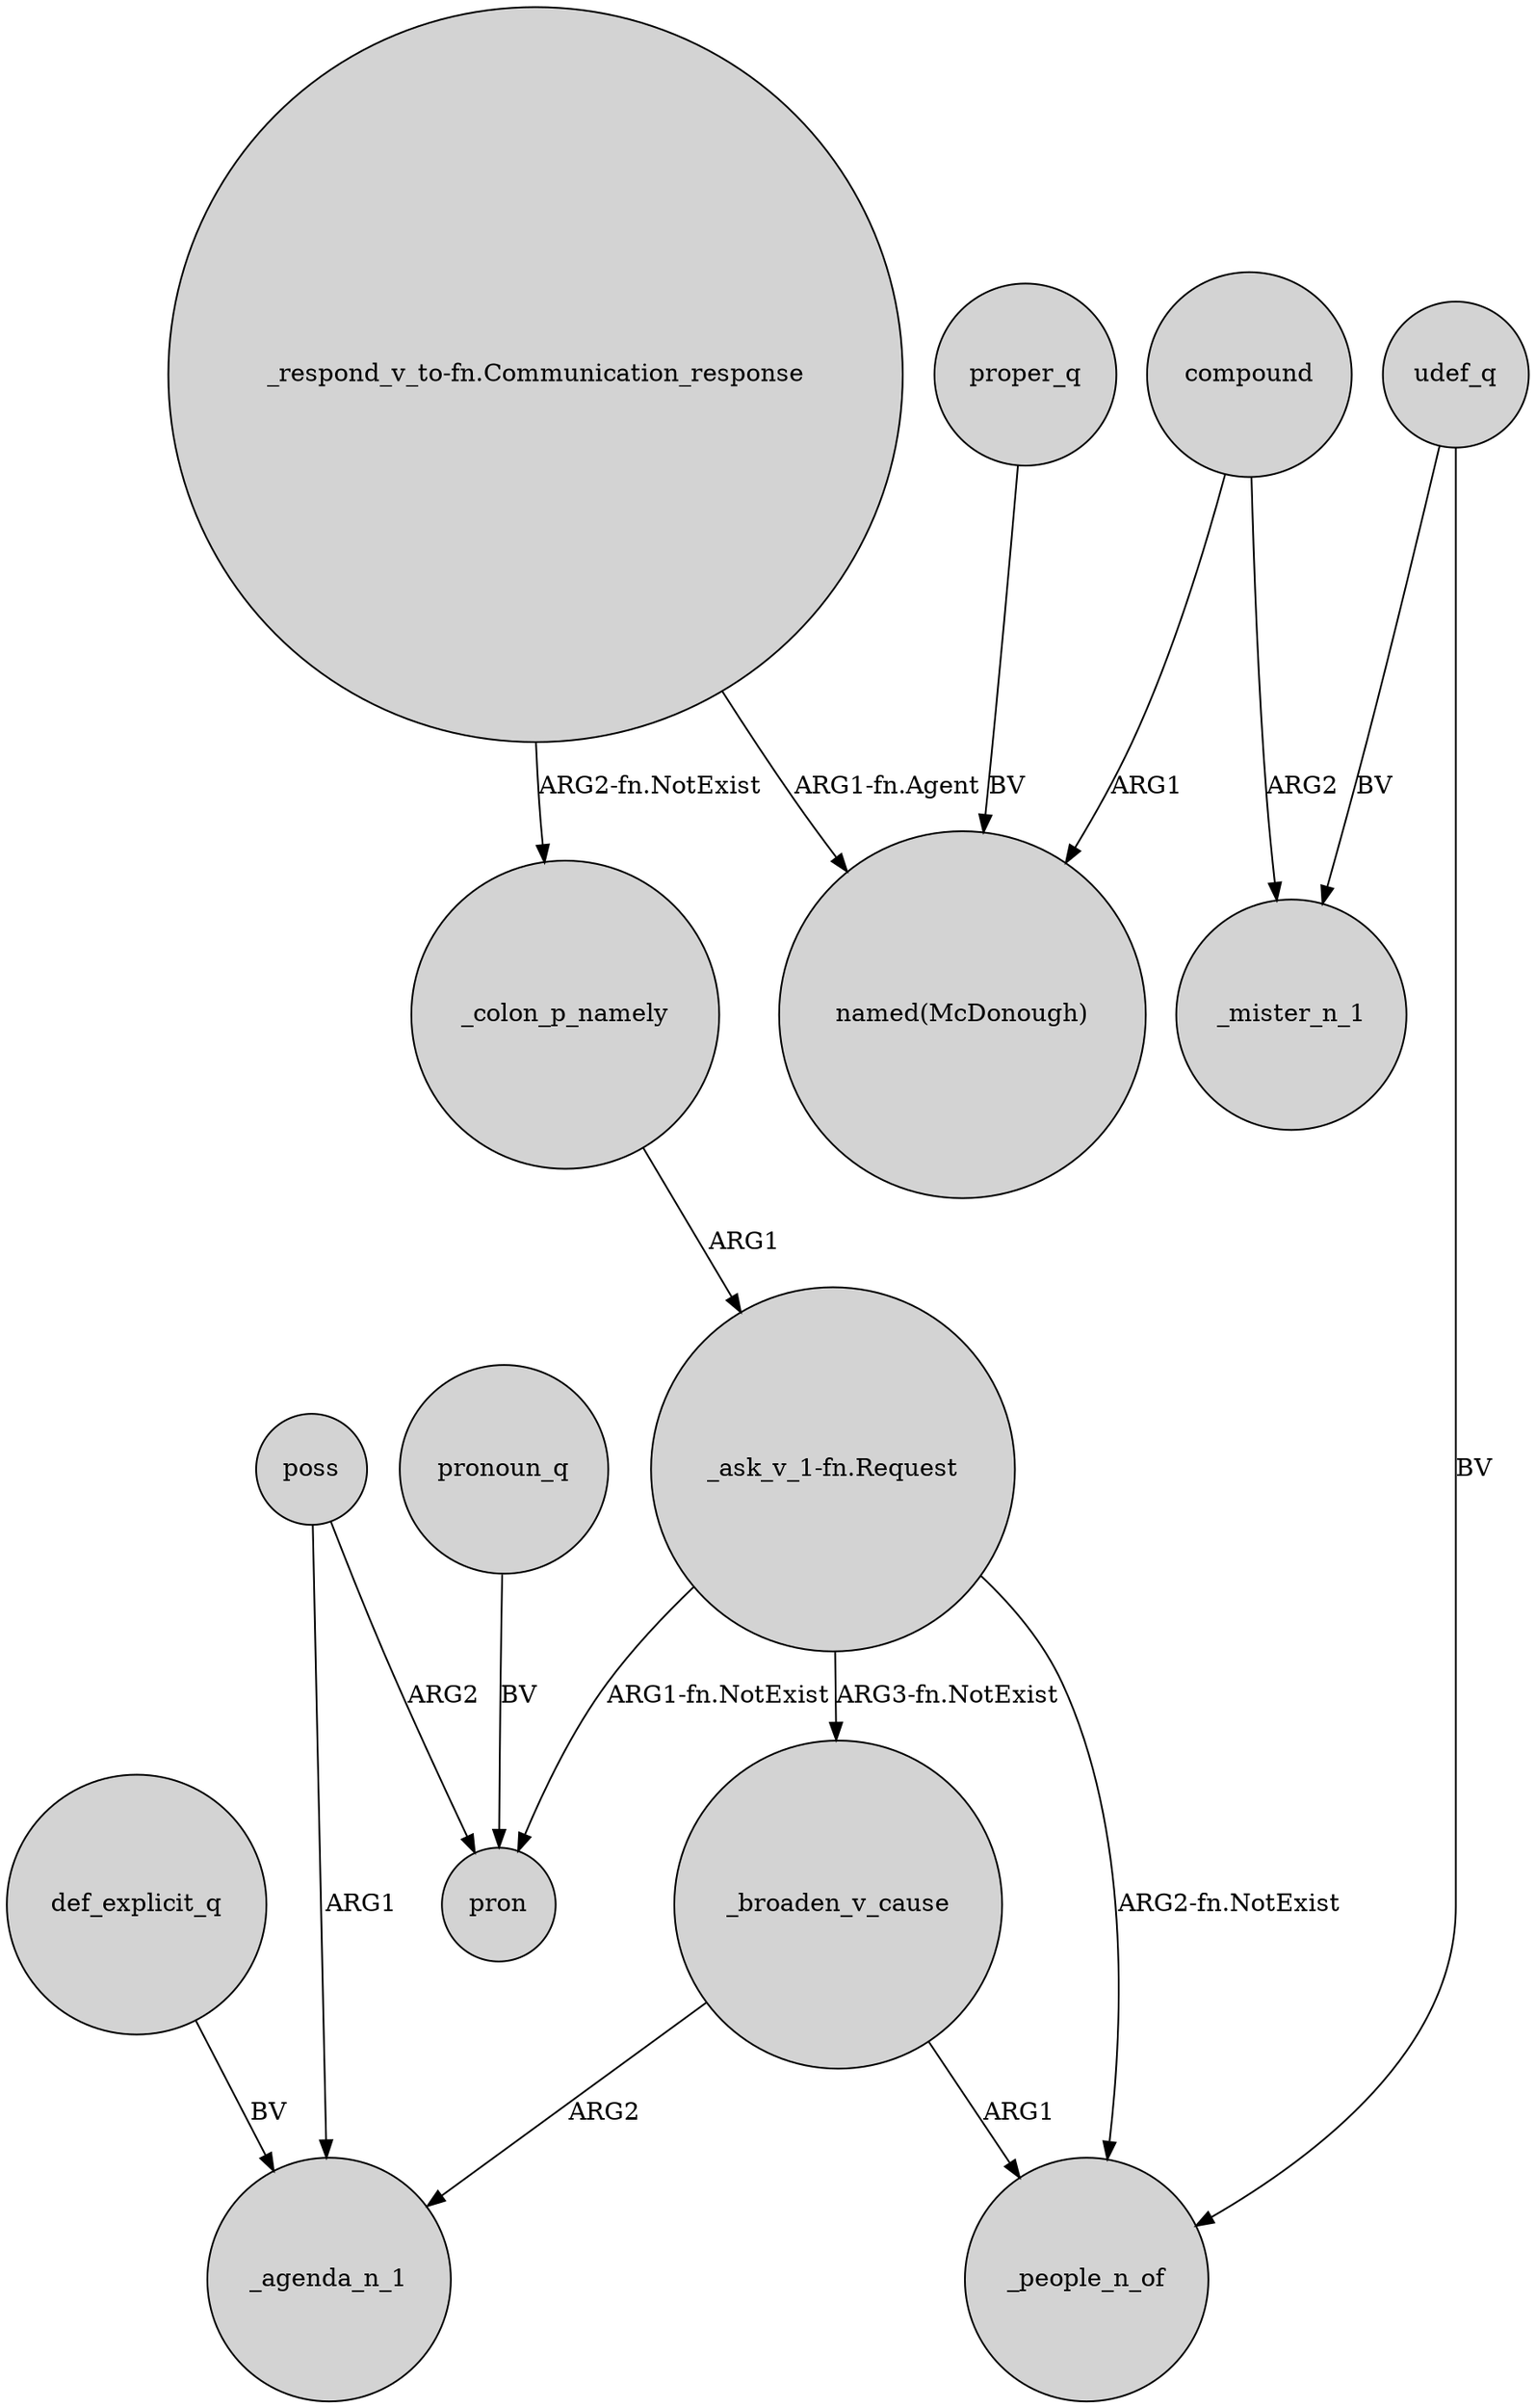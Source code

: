 digraph {
	node [shape=circle style=filled]
	udef_q -> _mister_n_1 [label=BV]
	_broaden_v_cause -> _agenda_n_1 [label=ARG2]
	def_explicit_q -> _agenda_n_1 [label=BV]
	"_ask_v_1-fn.Request" -> _broaden_v_cause [label="ARG3-fn.NotExist"]
	compound -> "named(McDonough)" [label=ARG1]
	"_respond_v_to-fn.Communication_response" -> "named(McDonough)" [label="ARG1-fn.Agent"]
	poss -> _agenda_n_1 [label=ARG1]
	poss -> pron [label=ARG2]
	proper_q -> "named(McDonough)" [label=BV]
	udef_q -> _people_n_of [label=BV]
	"_ask_v_1-fn.Request" -> pron [label="ARG1-fn.NotExist"]
	"_ask_v_1-fn.Request" -> _people_n_of [label="ARG2-fn.NotExist"]
	_broaden_v_cause -> _people_n_of [label=ARG1]
	compound -> _mister_n_1 [label=ARG2]
	"_respond_v_to-fn.Communication_response" -> _colon_p_namely [label="ARG2-fn.NotExist"]
	_colon_p_namely -> "_ask_v_1-fn.Request" [label=ARG1]
	pronoun_q -> pron [label=BV]
}
